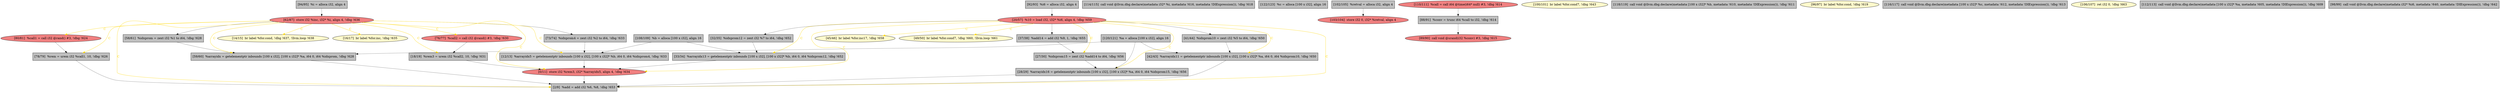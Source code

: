 
digraph G {


node164 [fillcolor=grey,label="[41/44]  %idxprom10 = zext i32 %5 to i64, !dbg !650",shape=rectangle,style=filled ]
node138 [fillcolor=grey,label="[114/115]  call void @llvm.dbg.declare(metadata i32* %i, metadata !616, metadata !DIExpression()), !dbg !618",shape=rectangle,style=filled ]
node136 [fillcolor=grey,label="[33/34]  %arrayidx13 = getelementptr inbounds [100 x i32], [100 x i32]* %b, i64 0, i64 %idxprom12, !dbg !652",shape=rectangle,style=filled ]
node125 [fillcolor=lightcoral,label="[20/57]  %10 = load i32, i32* %i6, align 4, !dbg !659",shape=ellipse,style=filled ]
node161 [fillcolor=grey,label="[122/123]  %c = alloca [100 x i32], align 16",shape=rectangle,style=filled ]
node130 [fillcolor=grey,label="[94/95]  %i = alloca i32, align 4",shape=rectangle,style=filled ]
node129 [fillcolor=grey,label="[37/38]  %add14 = add i32 %9, 1, !dbg !655",shape=rectangle,style=filled ]
node139 [fillcolor=grey,label="[73/74]  %idxprom4 = zext i32 %2 to i64, !dbg !633",shape=rectangle,style=filled ]
node141 [fillcolor=lightcoral,label="[0/11]  store i32 %rem3, i32* %arrayidx5, align 4, !dbg !634",shape=ellipse,style=filled ]
node159 [fillcolor=grey,label="[58/61]  %idxprom = zext i32 %1 to i64, !dbg !628",shape=rectangle,style=filled ]
node163 [fillcolor=grey,label="[78/79]  %rem = urem i32 %call1, 10, !dbg !626",shape=rectangle,style=filled ]
node135 [fillcolor=grey,label="[102/105]  %retval = alloca i32, align 4",shape=rectangle,style=filled ]
node160 [fillcolor=lemonchiffon,label="[45/46]  br label %for.inc17, !dbg !658",shape=ellipse,style=filled ]
node132 [fillcolor=grey,label="[88/91]  %conv = trunc i64 %call to i32, !dbg !614",shape=rectangle,style=filled ]
node137 [fillcolor=lemonchiffon,label="[100/101]  br label %for.cond7, !dbg !643",shape=ellipse,style=filled ]
node162 [fillcolor=lemonchiffon,label="[49/50]  br label %for.cond7, !dbg !660, !llvm.loop !661",shape=ellipse,style=filled ]
node142 [fillcolor=grey,label="[12/13]  %arrayidx5 = getelementptr inbounds [100 x i32], [100 x i32]* %b, i64 0, i64 %idxprom4, !dbg !633",shape=rectangle,style=filled ]
node151 [fillcolor=grey,label="[118/119]  call void @llvm.dbg.declare(metadata [100 x i32]* %b, metadata !610, metadata !DIExpression()), !dbg !611",shape=rectangle,style=filled ]
node156 [fillcolor=lightcoral,label="[89/90]  call void @srand(i32 %conv) #3, !dbg !615",shape=ellipse,style=filled ]
node134 [fillcolor=lemonchiffon,label="[96/97]  br label %for.cond, !dbg !619",shape=ellipse,style=filled ]
node150 [fillcolor=grey,label="[120/121]  %a = alloca [100 x i32], align 16",shape=rectangle,style=filled ]
node154 [fillcolor=lightcoral,label="[76/77]  %call2 = call i32 @rand() #3, !dbg !630",shape=ellipse,style=filled ]
node152 [fillcolor=grey,label="[116/117]  call void @llvm.dbg.declare(metadata [100 x i32]* %c, metadata !612, metadata !DIExpression()), !dbg !613",shape=rectangle,style=filled ]
node124 [fillcolor=grey,label="[18/19]  %rem3 = urem i32 %call2, 10, !dbg !631",shape=rectangle,style=filled ]
node126 [fillcolor=grey,label="[32/35]  %idxprom12 = zext i32 %7 to i64, !dbg !652",shape=rectangle,style=filled ]
node127 [fillcolor=grey,label="[42/43]  %arrayidx11 = getelementptr inbounds [100 x i32], [100 x i32]* %a, i64 0, i64 %idxprom10, !dbg !650",shape=rectangle,style=filled ]
node131 [fillcolor=lemonchiffon,label="[106/107]  ret i32 0, !dbg !663",shape=ellipse,style=filled ]
node149 [fillcolor=grey,label="[27/30]  %idxprom15 = zext i32 %add14 to i64, !dbg !656",shape=rectangle,style=filled ]
node128 [fillcolor=grey,label="[112/113]  call void @llvm.dbg.declare(metadata [100 x i32]* %a, metadata !605, metadata !DIExpression()), !dbg !609",shape=rectangle,style=filled ]
node140 [fillcolor=grey,label="[98/99]  call void @llvm.dbg.declare(metadata i32* %i6, metadata !640, metadata !DIExpression()), !dbg !642",shape=rectangle,style=filled ]
node143 [fillcolor=grey,label="[92/93]  %i6 = alloca i32, align 4",shape=rectangle,style=filled ]
node148 [fillcolor=lightcoral,label="[110/111]  %call = call i64 @time(i64* null) #3, !dbg !614",shape=ellipse,style=filled ]
node144 [fillcolor=grey,label="[2/9]  %add = add i32 %6, %8, !dbg !653",shape=rectangle,style=filled ]
node145 [fillcolor=grey,label="[108/109]  %b = alloca [100 x i32], align 16",shape=rectangle,style=filled ]
node147 [fillcolor=lemonchiffon,label="[14/15]  br label %for.cond, !dbg !637, !llvm.loop !638",shape=ellipse,style=filled ]
node155 [fillcolor=grey,label="[28/29]  %arrayidx16 = getelementptr inbounds [100 x i32], [100 x i32]* %a, i64 0, i64 %idxprom15, !dbg !656",shape=rectangle,style=filled ]
node146 [fillcolor=lemonchiffon,label="[16/17]  br label %for.inc, !dbg !635",shape=ellipse,style=filled ]
node153 [fillcolor=lightcoral,label="[103/104]  store i32 0, i32* %retval, align 4",shape=ellipse,style=filled ]
node157 [fillcolor=lightcoral,label="[62/87]  store i32 %inc, i32* %i, align 4, !dbg !636",shape=ellipse,style=filled ]
node133 [fillcolor=grey,label="[59/60]  %arrayidx = getelementptr inbounds [100 x i32], [100 x i32]* %a, i64 0, i64 %idxprom, !dbg !628",shape=rectangle,style=filled ]
node158 [fillcolor=lightcoral,label="[80/81]  %call1 = call i32 @rand() #3, !dbg !624",shape=ellipse,style=filled ]

node127->node144 [style=solid,color=black,label="",penwidth=0.5,fontcolor=black ]
node164->node127 [style=solid,color=black,label="",penwidth=0.5,fontcolor=black ]
node136->node141 [style=solid,color=black,label="",penwidth=0.5,fontcolor=black ]
node163->node144 [style=solid,color=black,label="",penwidth=0.5,fontcolor=black ]
node157->node139 [style=solid,color=black,label="",penwidth=0.5,fontcolor=black ]
node154->node124 [style=solid,color=black,label="",penwidth=0.5,fontcolor=black ]
node125->node155 [style=solid,color=gold,label="C",penwidth=1.0,fontcolor=gold ]
node125->node127 [style=solid,color=gold,label="C",penwidth=1.0,fontcolor=gold ]
node157->node142 [style=solid,color=gold,label="C",penwidth=1.0,fontcolor=gold ]
node148->node132 [style=solid,color=black,label="",penwidth=0.5,fontcolor=black ]
node149->node155 [style=solid,color=black,label="",penwidth=0.5,fontcolor=black ]
node157->node159 [style=solid,color=black,label="",penwidth=0.5,fontcolor=black ]
node125->node141 [style=solid,color=gold,label="C",penwidth=1.0,fontcolor=gold ]
node150->node133 [style=solid,color=black,label="",penwidth=0.5,fontcolor=black ]
node132->node156 [style=solid,color=black,label="",penwidth=0.5,fontcolor=black ]
node157->node147 [style=solid,color=gold,label="C",penwidth=1.0,fontcolor=gold ]
node150->node127 [style=solid,color=black,label="",penwidth=0.5,fontcolor=black ]
node157->node133 [style=solid,color=gold,label="C",penwidth=1.0,fontcolor=gold ]
node143->node125 [style=solid,color=black,label="",penwidth=0.5,fontcolor=black ]
node158->node163 [style=solid,color=black,label="",penwidth=0.5,fontcolor=black ]
node157->node154 [style=solid,color=gold,label="C",penwidth=1.0,fontcolor=gold ]
node125->node162 [style=solid,color=gold,label="C",penwidth=1.0,fontcolor=gold ]
node159->node133 [style=solid,color=black,label="",penwidth=0.5,fontcolor=black ]
node125->node129 [style=solid,color=black,label="",penwidth=0.5,fontcolor=black ]
node124->node141 [style=solid,color=black,label="",penwidth=0.5,fontcolor=black ]
node125->node126 [style=solid,color=black,label="",penwidth=0.5,fontcolor=black ]
node145->node142 [style=solid,color=black,label="",penwidth=0.5,fontcolor=black ]
node145->node136 [style=solid,color=black,label="",penwidth=0.5,fontcolor=black ]
node157->node146 [style=solid,color=gold,label="C",penwidth=1.0,fontcolor=gold ]
node139->node142 [style=solid,color=black,label="",penwidth=0.5,fontcolor=black ]
node133->node144 [style=solid,color=black,label="",penwidth=0.5,fontcolor=black ]
node157->node141 [style=solid,color=gold,label="C",penwidth=1.0,fontcolor=gold ]
node125->node144 [style=solid,color=gold,label="C",penwidth=1.0,fontcolor=gold ]
node125->node164 [style=solid,color=black,label="",penwidth=0.5,fontcolor=black ]
node129->node149 [style=solid,color=black,label="",penwidth=0.5,fontcolor=black ]
node130->node157 [style=solid,color=black,label="",penwidth=0.5,fontcolor=black ]
node157->node144 [style=solid,color=gold,label="C",penwidth=1.0,fontcolor=gold ]
node126->node136 [style=solid,color=black,label="",penwidth=0.5,fontcolor=black ]
node142->node141 [style=solid,color=black,label="",penwidth=0.5,fontcolor=black ]
node125->node160 [style=solid,color=gold,label="C",penwidth=1.0,fontcolor=gold ]
node150->node155 [style=solid,color=black,label="",penwidth=0.5,fontcolor=black ]
node157->node158 [style=solid,color=gold,label="C",penwidth=1.0,fontcolor=gold ]
node125->node149 [style=solid,color=gold,label="C",penwidth=1.0,fontcolor=gold ]
node157->node163 [style=solid,color=gold,label="C",penwidth=1.0,fontcolor=gold ]
node155->node144 [style=solid,color=black,label="",penwidth=0.5,fontcolor=black ]
node141->node144 [style=solid,color=black,label="",penwidth=0.5,fontcolor=black ]
node157->node124 [style=solid,color=gold,label="C",penwidth=1.0,fontcolor=gold ]
node125->node136 [style=solid,color=gold,label="C",penwidth=1.0,fontcolor=gold ]
node135->node153 [style=solid,color=black,label="",penwidth=0.5,fontcolor=black ]


}
